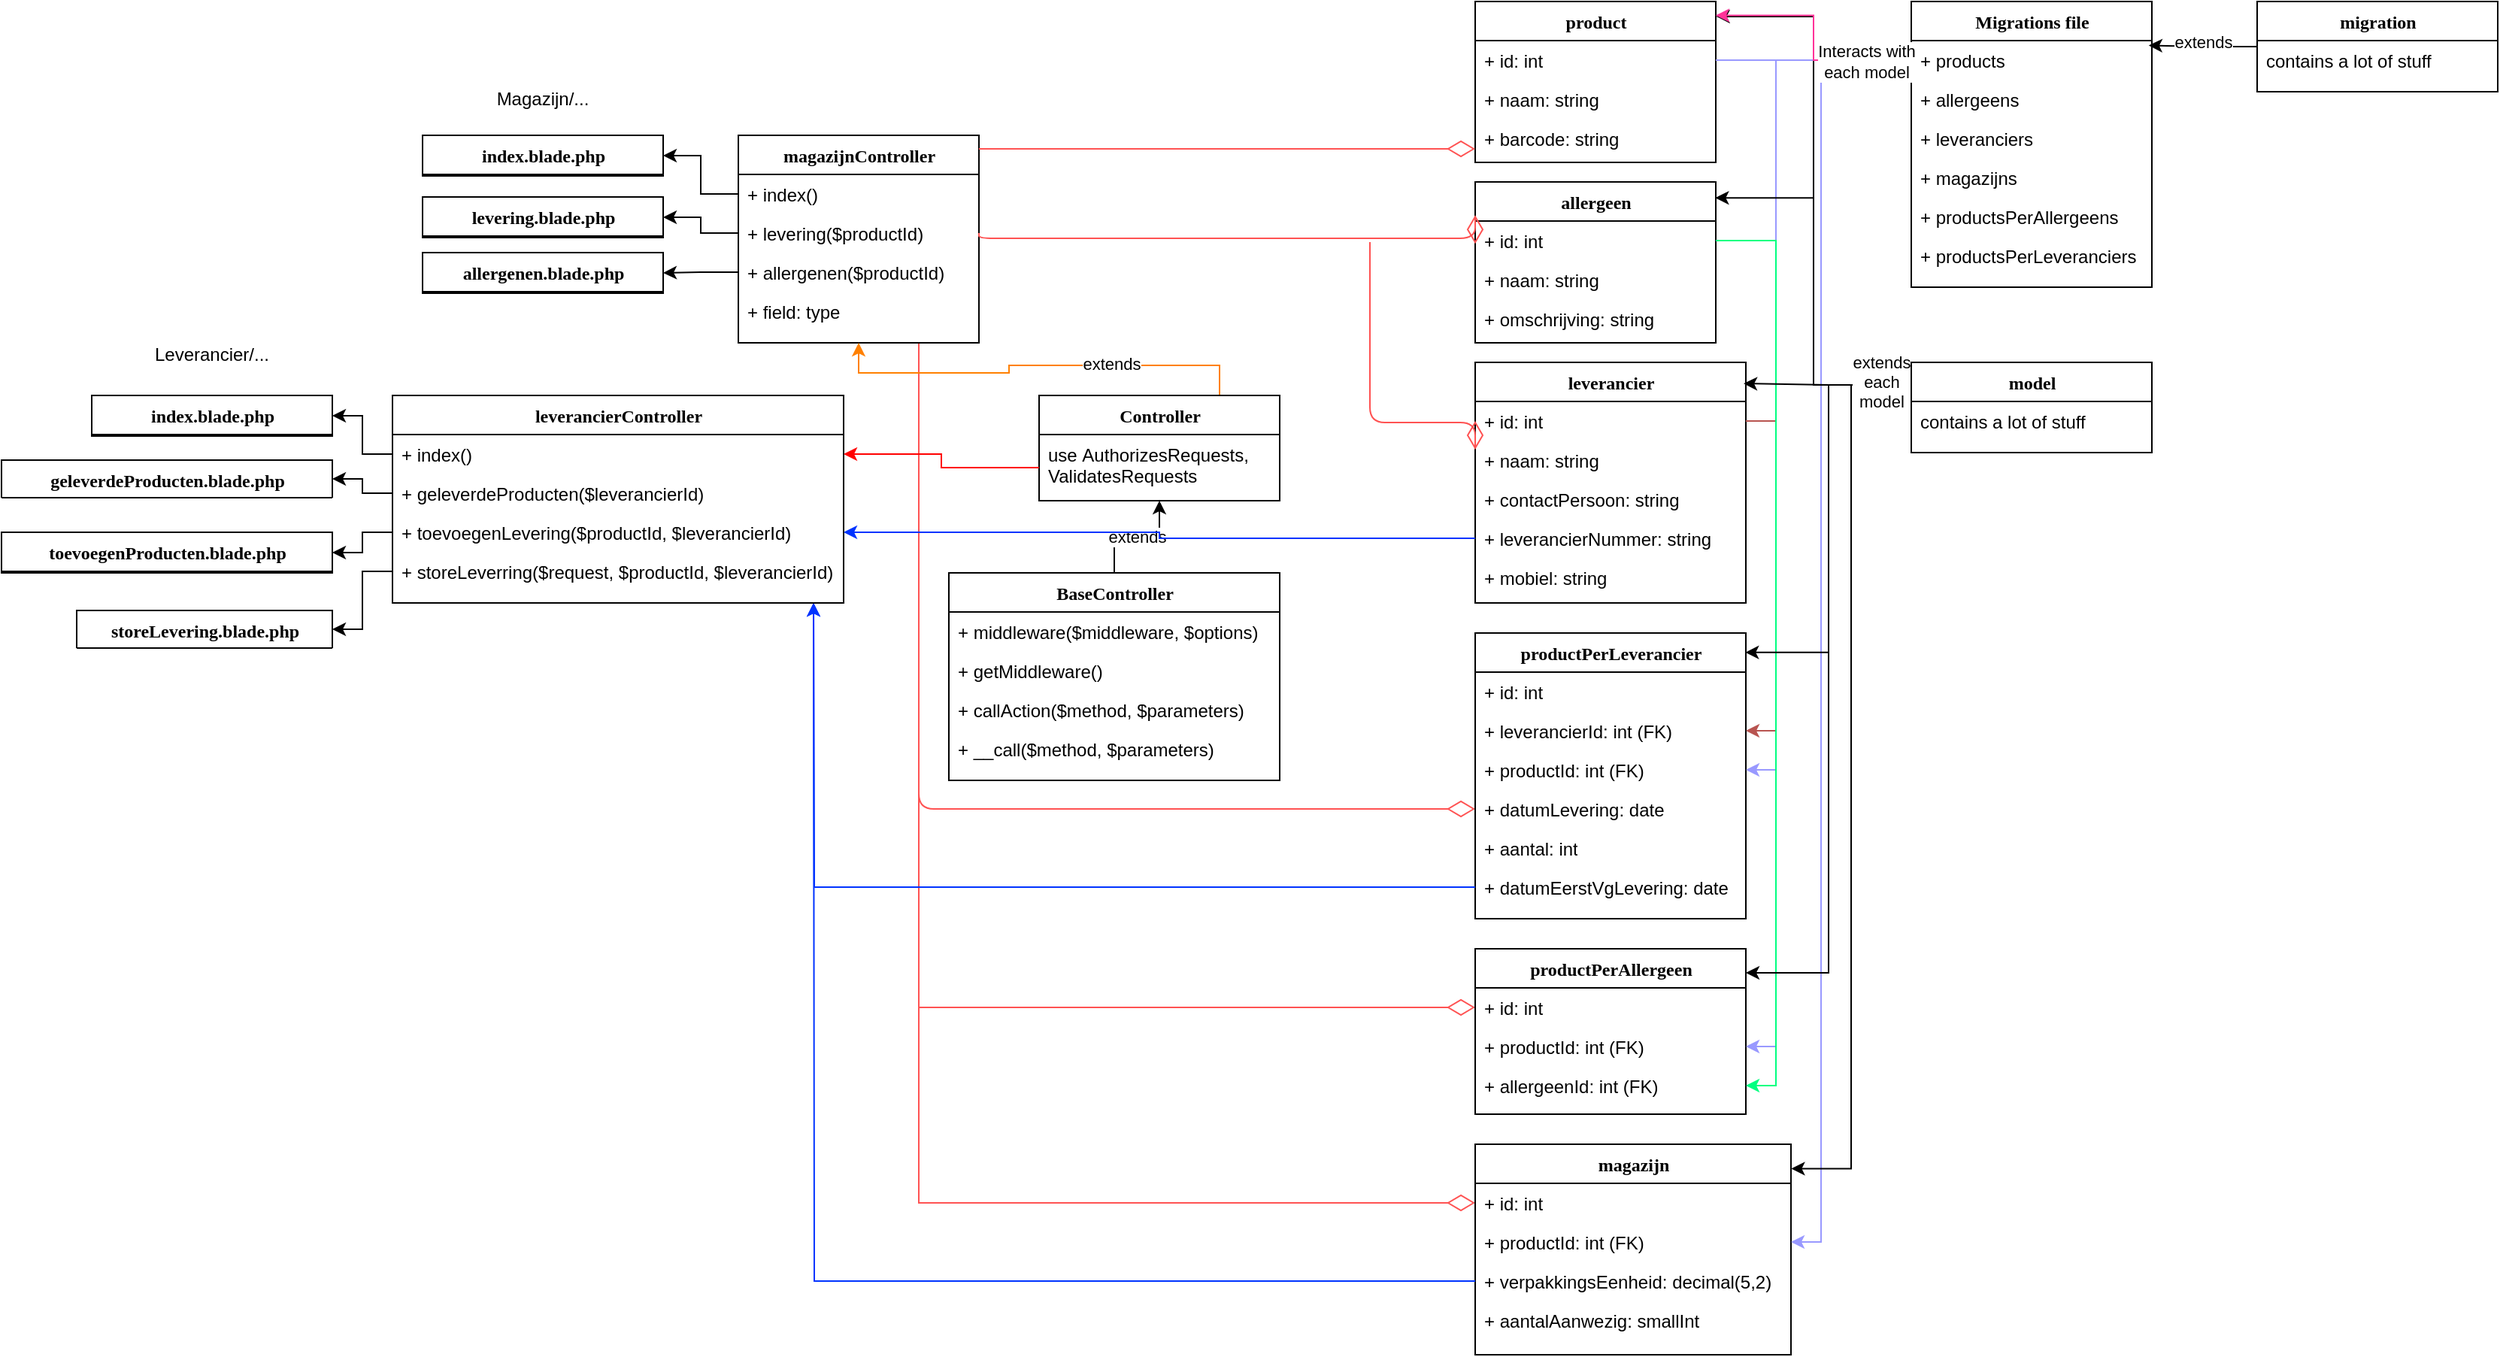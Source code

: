 <mxfile version="24.0.1" type="device">
  <diagram name="Page-1" id="9f46799a-70d6-7492-0946-bef42562c5a5">
    <mxGraphModel dx="2935" dy="1056" grid="1" gridSize="10" guides="1" tooltips="1" connect="1" arrows="1" fold="1" page="1" pageScale="1" pageWidth="1100" pageHeight="850" background="none" math="0" shadow="0">
      <root>
        <mxCell id="0" />
        <mxCell id="1" parent="0" />
        <mxCell id="xGp_RujmoBwHYuxVPwIh-23" style="edgeStyle=orthogonalEdgeStyle;rounded=1;orthogonalLoop=1;jettySize=auto;html=1;exitX=0.75;exitY=1;exitDx=0;exitDy=0;entryX=0;entryY=0.5;entryDx=0;entryDy=0;endArrow=diamondThin;endFill=0;endSize=16;fillColor=#f8cecc;strokeColor=#FF5252;" parent="1" source="78961159f06e98e8-17" target="xGp_RujmoBwHYuxVPwIh-20" edge="1">
          <mxGeometry relative="1" as="geometry" />
        </mxCell>
        <mxCell id="xGp_RujmoBwHYuxVPwIh-32" style="edgeStyle=orthogonalEdgeStyle;rounded=0;orthogonalLoop=1;jettySize=auto;html=1;exitX=0.75;exitY=1;exitDx=0;exitDy=0;endSize=16;endArrow=diamondThin;endFill=0;fillColor=#f8cecc;strokeColor=#FF5252;" parent="1" source="78961159f06e98e8-17" target="xGp_RujmoBwHYuxVPwIh-27" edge="1">
          <mxGeometry relative="1" as="geometry" />
        </mxCell>
        <mxCell id="xGp_RujmoBwHYuxVPwIh-40" style="edgeStyle=orthogonalEdgeStyle;rounded=0;orthogonalLoop=1;jettySize=auto;html=1;exitX=0.75;exitY=1;exitDx=0;exitDy=0;entryX=0;entryY=0.5;entryDx=0;entryDy=0;endSize=16;endArrow=diamondThin;endFill=0;fillColor=#f8cecc;strokeColor=#FF5252;" parent="1" source="78961159f06e98e8-17" target="xGp_RujmoBwHYuxVPwIh-36" edge="1">
          <mxGeometry relative="1" as="geometry" />
        </mxCell>
        <mxCell id="78961159f06e98e8-17" value="magazijnController" style="swimlane;html=1;fontStyle=1;align=center;verticalAlign=top;childLayout=stackLayout;horizontal=1;startSize=26;horizontalStack=0;resizeParent=1;resizeLast=0;collapsible=1;marginBottom=0;swimlaneFillColor=#ffffff;rounded=0;shadow=0;comic=0;labelBackgroundColor=none;strokeWidth=1;fillColor=none;fontFamily=Verdana;fontSize=12" parent="1" vertex="1">
          <mxGeometry x="-180" y="109" width="160" height="138" as="geometry" />
        </mxCell>
        <mxCell id="78961159f06e98e8-21" value="+ index()" style="text;html=1;strokeColor=none;fillColor=none;align=left;verticalAlign=top;spacingLeft=4;spacingRight=4;whiteSpace=wrap;overflow=hidden;rotatable=0;points=[[0,0.5],[1,0.5]];portConstraint=eastwest;" parent="78961159f06e98e8-17" vertex="1">
          <mxGeometry y="26" width="160" height="26" as="geometry" />
        </mxCell>
        <mxCell id="78961159f06e98e8-23" value="+ levering($productId)" style="text;html=1;strokeColor=none;fillColor=none;align=left;verticalAlign=top;spacingLeft=4;spacingRight=4;whiteSpace=wrap;overflow=hidden;rotatable=0;points=[[0,0.5],[1,0.5]];portConstraint=eastwest;" parent="78961159f06e98e8-17" vertex="1">
          <mxGeometry y="52" width="160" height="26" as="geometry" />
        </mxCell>
        <mxCell id="78961159f06e98e8-25" value="+&amp;nbsp;allergenen($productId)" style="text;html=1;strokeColor=none;fillColor=none;align=left;verticalAlign=top;spacingLeft=4;spacingRight=4;whiteSpace=wrap;overflow=hidden;rotatable=0;points=[[0,0.5],[1,0.5]];portConstraint=eastwest;" parent="78961159f06e98e8-17" vertex="1">
          <mxGeometry y="78" width="160" height="26" as="geometry" />
        </mxCell>
        <mxCell id="78961159f06e98e8-24" value="+ field: type" style="text;html=1;strokeColor=none;fillColor=none;align=left;verticalAlign=top;spacingLeft=4;spacingRight=4;whiteSpace=wrap;overflow=hidden;rotatable=0;points=[[0,0.5],[1,0.5]];portConstraint=eastwest;" parent="78961159f06e98e8-17" vertex="1">
          <mxGeometry y="104" width="160" height="26" as="geometry" />
        </mxCell>
        <mxCell id="78961159f06e98e8-30" value="product" style="swimlane;html=1;fontStyle=1;align=center;verticalAlign=top;childLayout=stackLayout;horizontal=1;startSize=26;horizontalStack=0;resizeParent=1;resizeLast=0;collapsible=1;marginBottom=0;swimlaneFillColor=#ffffff;rounded=0;shadow=0;comic=0;labelBackgroundColor=none;strokeWidth=1;fillColor=none;fontFamily=Verdana;fontSize=12" parent="1" vertex="1">
          <mxGeometry x="310" y="20" width="160" height="107" as="geometry" />
        </mxCell>
        <mxCell id="78961159f06e98e8-31" value="+ id: int" style="text;html=1;strokeColor=none;fillColor=none;align=left;verticalAlign=top;spacingLeft=4;spacingRight=4;whiteSpace=wrap;overflow=hidden;rotatable=0;points=[[0,0.5],[1,0.5]];portConstraint=eastwest;" parent="78961159f06e98e8-30" vertex="1">
          <mxGeometry y="26" width="160" height="26" as="geometry" />
        </mxCell>
        <mxCell id="78961159f06e98e8-32" value="+ naam: string" style="text;html=1;strokeColor=none;fillColor=none;align=left;verticalAlign=top;spacingLeft=4;spacingRight=4;whiteSpace=wrap;overflow=hidden;rotatable=0;points=[[0,0.5],[1,0.5]];portConstraint=eastwest;" parent="78961159f06e98e8-30" vertex="1">
          <mxGeometry y="52" width="160" height="26" as="geometry" />
        </mxCell>
        <mxCell id="78961159f06e98e8-33" value="+ barcode: string" style="text;html=1;strokeColor=none;fillColor=none;align=left;verticalAlign=top;spacingLeft=4;spacingRight=4;whiteSpace=wrap;overflow=hidden;rotatable=0;points=[[0,0.5],[1,0.5]];portConstraint=eastwest;" parent="78961159f06e98e8-30" vertex="1">
          <mxGeometry y="78" width="160" height="26" as="geometry" />
        </mxCell>
        <mxCell id="78961159f06e98e8-121" style="edgeStyle=elbowEdgeStyle;html=1;labelBackgroundColor=none;startFill=0;startSize=8;endArrow=diamondThin;endFill=0;endSize=16;fontFamily=Verdana;fontSize=12;elbow=vertical;fillColor=#f8cecc;strokeColor=#FF5252;" parent="1" source="78961159f06e98e8-17" target="78961159f06e98e8-30" edge="1">
          <mxGeometry relative="1" as="geometry">
            <mxPoint x="250" y="259.882" as="sourcePoint" />
          </mxGeometry>
        </mxCell>
        <mxCell id="xGp_RujmoBwHYuxVPwIh-2" value="allergeen" style="swimlane;html=1;fontStyle=1;align=center;verticalAlign=top;childLayout=stackLayout;horizontal=1;startSize=26;horizontalStack=0;resizeParent=1;resizeLast=0;collapsible=1;marginBottom=0;swimlaneFillColor=#ffffff;rounded=0;shadow=0;comic=0;labelBackgroundColor=none;strokeWidth=1;fillColor=none;fontFamily=Verdana;fontSize=12" parent="1" vertex="1">
          <mxGeometry x="310" y="140" width="160" height="107" as="geometry" />
        </mxCell>
        <mxCell id="xGp_RujmoBwHYuxVPwIh-3" value="+ id: int" style="text;html=1;strokeColor=none;fillColor=none;align=left;verticalAlign=top;spacingLeft=4;spacingRight=4;whiteSpace=wrap;overflow=hidden;rotatable=0;points=[[0,0.5],[1,0.5]];portConstraint=eastwest;" parent="xGp_RujmoBwHYuxVPwIh-2" vertex="1">
          <mxGeometry y="26" width="160" height="26" as="geometry" />
        </mxCell>
        <mxCell id="xGp_RujmoBwHYuxVPwIh-4" value="+ naam: string" style="text;html=1;strokeColor=none;fillColor=none;align=left;verticalAlign=top;spacingLeft=4;spacingRight=4;whiteSpace=wrap;overflow=hidden;rotatable=0;points=[[0,0.5],[1,0.5]];portConstraint=eastwest;" parent="xGp_RujmoBwHYuxVPwIh-2" vertex="1">
          <mxGeometry y="52" width="160" height="26" as="geometry" />
        </mxCell>
        <mxCell id="xGp_RujmoBwHYuxVPwIh-5" value="+ omschrijving: string" style="text;html=1;strokeColor=none;fillColor=none;align=left;verticalAlign=top;spacingLeft=4;spacingRight=4;whiteSpace=wrap;overflow=hidden;rotatable=0;points=[[0,0.5],[1,0.5]];portConstraint=eastwest;" parent="xGp_RujmoBwHYuxVPwIh-2" vertex="1">
          <mxGeometry y="78" width="160" height="26" as="geometry" />
        </mxCell>
        <mxCell id="xGp_RujmoBwHYuxVPwIh-8" style="edgeStyle=elbowEdgeStyle;html=1;labelBackgroundColor=none;startFill=0;startSize=8;endArrow=diamondThin;endFill=0;endSize=16;fontFamily=Verdana;fontSize=12;elbow=vertical;exitX=1;exitY=0.5;exitDx=0;exitDy=0;fillColor=#f8cecc;strokeColor=#FF5252;" parent="1" edge="1" source="78961159f06e98e8-23">
          <mxGeometry relative="1" as="geometry">
            <mxPoint x="250" y="181.08" as="sourcePoint" />
            <mxPoint x="310" y="181.08" as="targetPoint" />
          </mxGeometry>
        </mxCell>
        <mxCell id="xGp_RujmoBwHYuxVPwIh-9" value="leverancier" style="swimlane;html=1;fontStyle=1;align=center;verticalAlign=top;childLayout=stackLayout;horizontal=1;startSize=26;horizontalStack=0;resizeParent=1;resizeLast=0;collapsible=1;marginBottom=0;swimlaneFillColor=#ffffff;rounded=0;shadow=0;comic=0;labelBackgroundColor=none;strokeWidth=1;fillColor=none;fontFamily=Verdana;fontSize=12" parent="1" vertex="1">
          <mxGeometry x="310" y="260" width="180" height="160" as="geometry" />
        </mxCell>
        <mxCell id="xGp_RujmoBwHYuxVPwIh-10" value="+ id: int" style="text;html=1;strokeColor=none;fillColor=none;align=left;verticalAlign=top;spacingLeft=4;spacingRight=4;whiteSpace=wrap;overflow=hidden;rotatable=0;points=[[0,0.5],[1,0.5]];portConstraint=eastwest;" parent="xGp_RujmoBwHYuxVPwIh-9" vertex="1">
          <mxGeometry y="26" width="180" height="26" as="geometry" />
        </mxCell>
        <mxCell id="xGp_RujmoBwHYuxVPwIh-11" value="+ naam: string" style="text;html=1;strokeColor=none;fillColor=none;align=left;verticalAlign=top;spacingLeft=4;spacingRight=4;whiteSpace=wrap;overflow=hidden;rotatable=0;points=[[0,0.5],[1,0.5]];portConstraint=eastwest;" parent="xGp_RujmoBwHYuxVPwIh-9" vertex="1">
          <mxGeometry y="52" width="180" height="26" as="geometry" />
        </mxCell>
        <mxCell id="xGp_RujmoBwHYuxVPwIh-12" value="+ contactPersoon: string" style="text;html=1;strokeColor=none;fillColor=none;align=left;verticalAlign=top;spacingLeft=4;spacingRight=4;whiteSpace=wrap;overflow=hidden;rotatable=0;points=[[0,0.5],[1,0.5]];portConstraint=eastwest;" parent="xGp_RujmoBwHYuxVPwIh-9" vertex="1">
          <mxGeometry y="78" width="180" height="26" as="geometry" />
        </mxCell>
        <mxCell id="xGp_RujmoBwHYuxVPwIh-14" value="+ leverancierNummer: string" style="text;html=1;strokeColor=none;fillColor=none;align=left;verticalAlign=top;spacingLeft=4;spacingRight=4;whiteSpace=wrap;overflow=hidden;rotatable=0;points=[[0,0.5],[1,0.5]];portConstraint=eastwest;" parent="xGp_RujmoBwHYuxVPwIh-9" vertex="1">
          <mxGeometry y="104" width="180" height="26" as="geometry" />
        </mxCell>
        <mxCell id="xGp_RujmoBwHYuxVPwIh-15" value="+ mobiel: string" style="text;html=1;strokeColor=none;fillColor=none;align=left;verticalAlign=top;spacingLeft=4;spacingRight=4;whiteSpace=wrap;overflow=hidden;rotatable=0;points=[[0,0.5],[1,0.5]];portConstraint=eastwest;" parent="xGp_RujmoBwHYuxVPwIh-9" vertex="1">
          <mxGeometry y="130" width="180" height="26" as="geometry" />
        </mxCell>
        <mxCell id="xGp_RujmoBwHYuxVPwIh-13" style="edgeStyle=elbowEdgeStyle;html=1;labelBackgroundColor=none;startFill=0;startSize=8;endArrow=diamondThin;endFill=0;endSize=16;fontFamily=Verdana;fontSize=12;elbow=vertical;entryX=0;entryY=0.5;entryDx=0;entryDy=0;fillColor=#f8cecc;strokeColor=#FF5252;" parent="1" target="xGp_RujmoBwHYuxVPwIh-10" edge="1">
          <mxGeometry relative="1" as="geometry">
            <mxPoint x="240" y="180" as="sourcePoint" />
            <mxPoint x="300" y="221" as="targetPoint" />
            <Array as="points">
              <mxPoint x="260" y="300" />
            </Array>
          </mxGeometry>
        </mxCell>
        <mxCell id="xGp_RujmoBwHYuxVPwIh-16" value="productPerLeverancier" style="swimlane;html=1;fontStyle=1;align=center;verticalAlign=top;childLayout=stackLayout;horizontal=1;startSize=26;horizontalStack=0;resizeParent=1;resizeLast=0;collapsible=1;marginBottom=0;swimlaneFillColor=#ffffff;rounded=0;shadow=0;comic=0;labelBackgroundColor=none;strokeWidth=1;fillColor=none;fontFamily=Verdana;fontSize=12" parent="1" vertex="1">
          <mxGeometry x="310" y="440" width="180" height="190" as="geometry" />
        </mxCell>
        <mxCell id="xGp_RujmoBwHYuxVPwIh-17" value="+ id: int" style="text;html=1;strokeColor=none;fillColor=none;align=left;verticalAlign=top;spacingLeft=4;spacingRight=4;whiteSpace=wrap;overflow=hidden;rotatable=0;points=[[0,0.5],[1,0.5]];portConstraint=eastwest;" parent="xGp_RujmoBwHYuxVPwIh-16" vertex="1">
          <mxGeometry y="26" width="180" height="26" as="geometry" />
        </mxCell>
        <mxCell id="xGp_RujmoBwHYuxVPwIh-18" value="+ leverancierId: int (FK)" style="text;html=1;strokeColor=none;fillColor=none;align=left;verticalAlign=top;spacingLeft=4;spacingRight=4;whiteSpace=wrap;overflow=hidden;rotatable=0;points=[[0,0.5],[1,0.5]];portConstraint=eastwest;" parent="xGp_RujmoBwHYuxVPwIh-16" vertex="1">
          <mxGeometry y="52" width="180" height="26" as="geometry" />
        </mxCell>
        <mxCell id="xGp_RujmoBwHYuxVPwIh-19" value="+ productId: int (FK)" style="text;html=1;strokeColor=none;fillColor=none;align=left;verticalAlign=top;spacingLeft=4;spacingRight=4;whiteSpace=wrap;overflow=hidden;rotatable=0;points=[[0,0.5],[1,0.5]];portConstraint=eastwest;" parent="xGp_RujmoBwHYuxVPwIh-16" vertex="1">
          <mxGeometry y="78" width="180" height="26" as="geometry" />
        </mxCell>
        <mxCell id="xGp_RujmoBwHYuxVPwIh-20" value="+ datumLevering: date" style="text;html=1;strokeColor=none;fillColor=none;align=left;verticalAlign=top;spacingLeft=4;spacingRight=4;whiteSpace=wrap;overflow=hidden;rotatable=0;points=[[0,0.5],[1,0.5]];portConstraint=eastwest;" parent="xGp_RujmoBwHYuxVPwIh-16" vertex="1">
          <mxGeometry y="104" width="180" height="26" as="geometry" />
        </mxCell>
        <mxCell id="xGp_RujmoBwHYuxVPwIh-21" value="+ aantal: int" style="text;html=1;strokeColor=none;fillColor=none;align=left;verticalAlign=top;spacingLeft=4;spacingRight=4;whiteSpace=wrap;overflow=hidden;rotatable=0;points=[[0,0.5],[1,0.5]];portConstraint=eastwest;" parent="xGp_RujmoBwHYuxVPwIh-16" vertex="1">
          <mxGeometry y="130" width="180" height="26" as="geometry" />
        </mxCell>
        <mxCell id="QDwGfWychzL0C4eUFylp-11" style="edgeStyle=orthogonalEdgeStyle;rounded=0;orthogonalLoop=1;jettySize=auto;html=1;exitX=0;exitY=0.5;exitDx=0;exitDy=0;strokeColor=#0033ff;" edge="1" parent="xGp_RujmoBwHYuxVPwIh-16" source="xGp_RujmoBwHYuxVPwIh-22">
          <mxGeometry relative="1" as="geometry">
            <mxPoint x="-440" y="-20" as="targetPoint" />
          </mxGeometry>
        </mxCell>
        <mxCell id="xGp_RujmoBwHYuxVPwIh-22" value="+ datumEerstVgLevering: date" style="text;html=1;strokeColor=none;fillColor=none;align=left;verticalAlign=top;spacingLeft=4;spacingRight=4;whiteSpace=wrap;overflow=hidden;rotatable=0;points=[[0,0.5],[1,0.5]];portConstraint=eastwest;" parent="xGp_RujmoBwHYuxVPwIh-16" vertex="1">
          <mxGeometry y="156" width="180" height="26" as="geometry" />
        </mxCell>
        <mxCell id="xGp_RujmoBwHYuxVPwIh-24" style="edgeStyle=orthogonalEdgeStyle;rounded=0;orthogonalLoop=1;jettySize=auto;html=1;exitX=1;exitY=0.5;exitDx=0;exitDy=0;entryX=1;entryY=0.5;entryDx=0;entryDy=0;fillColor=#f8cecc;strokeColor=#b85450;" parent="1" source="xGp_RujmoBwHYuxVPwIh-10" target="xGp_RujmoBwHYuxVPwIh-18" edge="1">
          <mxGeometry relative="1" as="geometry" />
        </mxCell>
        <mxCell id="xGp_RujmoBwHYuxVPwIh-25" style="edgeStyle=orthogonalEdgeStyle;rounded=0;orthogonalLoop=1;jettySize=auto;html=1;exitX=1;exitY=0.5;exitDx=0;exitDy=0;entryX=1;entryY=0.5;entryDx=0;entryDy=0;strokeColor=#9999FF;" parent="1" source="78961159f06e98e8-31" target="xGp_RujmoBwHYuxVPwIh-19" edge="1">
          <mxGeometry relative="1" as="geometry" />
        </mxCell>
        <mxCell id="xGp_RujmoBwHYuxVPwIh-26" value="productPerAllergeen" style="swimlane;html=1;fontStyle=1;align=center;verticalAlign=top;childLayout=stackLayout;horizontal=1;startSize=26;horizontalStack=0;resizeParent=1;resizeLast=0;collapsible=1;marginBottom=0;swimlaneFillColor=#ffffff;rounded=0;shadow=0;comic=0;labelBackgroundColor=none;strokeWidth=1;fillColor=none;fontFamily=Verdana;fontSize=12" parent="1" vertex="1">
          <mxGeometry x="310" y="650" width="180" height="110" as="geometry" />
        </mxCell>
        <mxCell id="xGp_RujmoBwHYuxVPwIh-27" value="+ id: int" style="text;html=1;strokeColor=none;fillColor=none;align=left;verticalAlign=top;spacingLeft=4;spacingRight=4;whiteSpace=wrap;overflow=hidden;rotatable=0;points=[[0,0.5],[1,0.5]];portConstraint=eastwest;" parent="xGp_RujmoBwHYuxVPwIh-26" vertex="1">
          <mxGeometry y="26" width="180" height="26" as="geometry" />
        </mxCell>
        <mxCell id="xGp_RujmoBwHYuxVPwIh-28" value="+ productId: int (FK)" style="text;html=1;strokeColor=none;fillColor=none;align=left;verticalAlign=top;spacingLeft=4;spacingRight=4;whiteSpace=wrap;overflow=hidden;rotatable=0;points=[[0,0.5],[1,0.5]];portConstraint=eastwest;" parent="xGp_RujmoBwHYuxVPwIh-26" vertex="1">
          <mxGeometry y="52" width="180" height="26" as="geometry" />
        </mxCell>
        <mxCell id="xGp_RujmoBwHYuxVPwIh-29" value="+ allergeenId: int (FK)" style="text;html=1;strokeColor=none;fillColor=none;align=left;verticalAlign=top;spacingLeft=4;spacingRight=4;whiteSpace=wrap;overflow=hidden;rotatable=0;points=[[0,0.5],[1,0.5]];portConstraint=eastwest;" parent="xGp_RujmoBwHYuxVPwIh-26" vertex="1">
          <mxGeometry y="78" width="180" height="26" as="geometry" />
        </mxCell>
        <mxCell id="xGp_RujmoBwHYuxVPwIh-33" style="edgeStyle=orthogonalEdgeStyle;rounded=0;orthogonalLoop=1;jettySize=auto;html=1;exitX=1;exitY=0.5;exitDx=0;exitDy=0;entryX=1;entryY=0.5;entryDx=0;entryDy=0;strokeColor=#9999FF;" parent="1" source="78961159f06e98e8-31" target="xGp_RujmoBwHYuxVPwIh-28" edge="1">
          <mxGeometry relative="1" as="geometry" />
        </mxCell>
        <mxCell id="xGp_RujmoBwHYuxVPwIh-34" style="edgeStyle=orthogonalEdgeStyle;rounded=0;orthogonalLoop=1;jettySize=auto;html=1;exitX=1;exitY=0.5;exitDx=0;exitDy=0;entryX=1;entryY=0.5;entryDx=0;entryDy=0;strokeColor=#00FF80;" parent="1" source="xGp_RujmoBwHYuxVPwIh-3" target="xGp_RujmoBwHYuxVPwIh-29" edge="1">
          <mxGeometry relative="1" as="geometry" />
        </mxCell>
        <mxCell id="xGp_RujmoBwHYuxVPwIh-35" value="magazijn" style="swimlane;html=1;fontStyle=1;align=center;verticalAlign=top;childLayout=stackLayout;horizontal=1;startSize=26;horizontalStack=0;resizeParent=1;resizeLast=0;collapsible=1;marginBottom=0;swimlaneFillColor=#ffffff;rounded=0;shadow=0;comic=0;labelBackgroundColor=none;strokeWidth=1;fillColor=none;fontFamily=Verdana;fontSize=12" parent="1" vertex="1">
          <mxGeometry x="310" y="780" width="210" height="140" as="geometry" />
        </mxCell>
        <mxCell id="xGp_RujmoBwHYuxVPwIh-36" value="+ id: int" style="text;html=1;strokeColor=none;fillColor=none;align=left;verticalAlign=top;spacingLeft=4;spacingRight=4;whiteSpace=wrap;overflow=hidden;rotatable=0;points=[[0,0.5],[1,0.5]];portConstraint=eastwest;" parent="xGp_RujmoBwHYuxVPwIh-35" vertex="1">
          <mxGeometry y="26" width="210" height="26" as="geometry" />
        </mxCell>
        <mxCell id="xGp_RujmoBwHYuxVPwIh-37" value="+ productId: int (FK)" style="text;html=1;strokeColor=none;fillColor=none;align=left;verticalAlign=top;spacingLeft=4;spacingRight=4;whiteSpace=wrap;overflow=hidden;rotatable=0;points=[[0,0.5],[1,0.5]];portConstraint=eastwest;" parent="xGp_RujmoBwHYuxVPwIh-35" vertex="1">
          <mxGeometry y="52" width="210" height="26" as="geometry" />
        </mxCell>
        <mxCell id="QDwGfWychzL0C4eUFylp-12" style="edgeStyle=orthogonalEdgeStyle;rounded=0;orthogonalLoop=1;jettySize=auto;html=1;exitX=0;exitY=0.5;exitDx=0;exitDy=0;strokeColor=#0033ff;" edge="1" parent="xGp_RujmoBwHYuxVPwIh-35" source="xGp_RujmoBwHYuxVPwIh-38">
          <mxGeometry relative="1" as="geometry">
            <mxPoint x="-440" y="-360" as="targetPoint" />
          </mxGeometry>
        </mxCell>
        <mxCell id="xGp_RujmoBwHYuxVPwIh-38" value="+ verpakkingsEenheid: decimal(5,2)" style="text;html=1;strokeColor=none;fillColor=none;align=left;verticalAlign=top;spacingLeft=4;spacingRight=4;whiteSpace=wrap;overflow=hidden;rotatable=0;points=[[0,0.5],[1,0.5]];portConstraint=eastwest;" parent="xGp_RujmoBwHYuxVPwIh-35" vertex="1">
          <mxGeometry y="78" width="210" height="26" as="geometry" />
        </mxCell>
        <mxCell id="xGp_RujmoBwHYuxVPwIh-39" value="+ aantalAanwezig: smallInt" style="text;html=1;strokeColor=none;fillColor=none;align=left;verticalAlign=top;spacingLeft=4;spacingRight=4;whiteSpace=wrap;overflow=hidden;rotatable=0;points=[[0,0.5],[1,0.5]];portConstraint=eastwest;" parent="xGp_RujmoBwHYuxVPwIh-35" vertex="1">
          <mxGeometry y="104" width="210" height="26" as="geometry" />
        </mxCell>
        <mxCell id="xGp_RujmoBwHYuxVPwIh-41" style="edgeStyle=orthogonalEdgeStyle;rounded=0;orthogonalLoop=1;jettySize=auto;html=1;exitX=1;exitY=0.5;exitDx=0;exitDy=0;entryX=1;entryY=0.5;entryDx=0;entryDy=0;strokeColor=#9999FF;" parent="1" source="78961159f06e98e8-31" target="xGp_RujmoBwHYuxVPwIh-37" edge="1">
          <mxGeometry relative="1" as="geometry" />
        </mxCell>
        <mxCell id="xGp_RujmoBwHYuxVPwIh-42" value="index.blade.php" style="swimlane;html=1;fontStyle=1;align=center;verticalAlign=top;childLayout=stackLayout;horizontal=1;startSize=26;horizontalStack=0;resizeParent=1;resizeLast=0;collapsible=1;marginBottom=0;swimlaneFillColor=#ffffff;rounded=0;shadow=0;comic=0;labelBackgroundColor=none;strokeWidth=1;fillColor=none;fontFamily=Verdana;fontSize=12" parent="1" vertex="1">
          <mxGeometry x="-390" y="109" width="160" height="27" as="geometry" />
        </mxCell>
        <mxCell id="xGp_RujmoBwHYuxVPwIh-47" style="edgeStyle=orthogonalEdgeStyle;rounded=0;orthogonalLoop=1;jettySize=auto;html=1;exitX=0;exitY=0.5;exitDx=0;exitDy=0;entryX=1;entryY=0.5;entryDx=0;entryDy=0;" parent="1" source="78961159f06e98e8-21" target="xGp_RujmoBwHYuxVPwIh-42" edge="1">
          <mxGeometry relative="1" as="geometry" />
        </mxCell>
        <mxCell id="xGp_RujmoBwHYuxVPwIh-49" value="levering.blade.php" style="swimlane;html=1;fontStyle=1;align=center;verticalAlign=top;childLayout=stackLayout;horizontal=1;startSize=26;horizontalStack=0;resizeParent=1;resizeLast=0;collapsible=1;marginBottom=0;swimlaneFillColor=#ffffff;rounded=0;shadow=0;comic=0;labelBackgroundColor=none;strokeWidth=1;fillColor=none;fontFamily=Verdana;fontSize=12" parent="1" vertex="1">
          <mxGeometry x="-390" y="150" width="160" height="27" as="geometry" />
        </mxCell>
        <mxCell id="xGp_RujmoBwHYuxVPwIh-50" value="allergenen.blade.php" style="swimlane;html=1;fontStyle=1;align=center;verticalAlign=top;childLayout=stackLayout;horizontal=1;startSize=26;horizontalStack=0;resizeParent=1;resizeLast=0;collapsible=1;marginBottom=0;swimlaneFillColor=#ffffff;rounded=0;shadow=0;comic=0;labelBackgroundColor=none;strokeWidth=1;fillColor=none;fontFamily=Verdana;fontSize=12" parent="1" vertex="1">
          <mxGeometry x="-390" y="187" width="160" height="27" as="geometry" />
        </mxCell>
        <mxCell id="xGp_RujmoBwHYuxVPwIh-51" style="edgeStyle=orthogonalEdgeStyle;rounded=0;orthogonalLoop=1;jettySize=auto;html=1;exitX=0;exitY=0.5;exitDx=0;exitDy=0;entryX=1;entryY=0.5;entryDx=0;entryDy=0;" parent="1" source="78961159f06e98e8-23" target="xGp_RujmoBwHYuxVPwIh-49" edge="1">
          <mxGeometry relative="1" as="geometry" />
        </mxCell>
        <mxCell id="xGp_RujmoBwHYuxVPwIh-52" style="edgeStyle=orthogonalEdgeStyle;rounded=0;orthogonalLoop=1;jettySize=auto;html=1;exitX=0;exitY=0.5;exitDx=0;exitDy=0;entryX=1;entryY=0.5;entryDx=0;entryDy=0;" parent="1" source="78961159f06e98e8-25" target="xGp_RujmoBwHYuxVPwIh-50" edge="1">
          <mxGeometry relative="1" as="geometry" />
        </mxCell>
        <mxCell id="xGp_RujmoBwHYuxVPwIh-58" style="edgeStyle=orthogonalEdgeStyle;rounded=0;orthogonalLoop=1;jettySize=auto;html=1;exitX=0.75;exitY=0;exitDx=0;exitDy=0;entryX=0.5;entryY=1;entryDx=0;entryDy=0;strokeColor=#FF8000;" parent="1" source="xGp_RujmoBwHYuxVPwIh-53" target="78961159f06e98e8-17" edge="1">
          <mxGeometry relative="1" as="geometry" />
        </mxCell>
        <mxCell id="xGp_RujmoBwHYuxVPwIh-59" value="extends" style="edgeLabel;html=1;align=center;verticalAlign=middle;resizable=0;points=[];" parent="xGp_RujmoBwHYuxVPwIh-58" vertex="1" connectable="0">
          <mxGeometry x="-0.354" y="-1" relative="1" as="geometry">
            <mxPoint as="offset" />
          </mxGeometry>
        </mxCell>
        <mxCell id="xGp_RujmoBwHYuxVPwIh-53" value="Controller" style="swimlane;html=1;fontStyle=1;align=center;verticalAlign=top;childLayout=stackLayout;horizontal=1;startSize=26;horizontalStack=0;resizeParent=1;resizeLast=0;collapsible=1;marginBottom=0;swimlaneFillColor=#ffffff;rounded=0;shadow=0;comic=0;labelBackgroundColor=none;strokeWidth=1;fillColor=none;fontFamily=Verdana;fontSize=12" parent="1" vertex="1">
          <mxGeometry x="20" y="282" width="160" height="70" as="geometry" />
        </mxCell>
        <mxCell id="xGp_RujmoBwHYuxVPwIh-70" value="use&amp;nbsp;AuthorizesRequests,&lt;br&gt;ValidatesRequests" style="text;html=1;strokeColor=none;fillColor=none;align=left;verticalAlign=top;spacingLeft=4;spacingRight=4;whiteSpace=wrap;overflow=hidden;rotatable=0;points=[[0,0.5],[1,0.5]];portConstraint=eastwest;" parent="xGp_RujmoBwHYuxVPwIh-53" vertex="1">
          <mxGeometry y="26" width="160" height="44" as="geometry" />
        </mxCell>
        <mxCell id="xGp_RujmoBwHYuxVPwIh-62" style="edgeStyle=orthogonalEdgeStyle;rounded=0;orthogonalLoop=1;jettySize=auto;html=1;exitX=0.5;exitY=0;exitDx=0;exitDy=0;entryX=0.5;entryY=1;entryDx=0;entryDy=0;" parent="1" source="xGp_RujmoBwHYuxVPwIh-61" target="xGp_RujmoBwHYuxVPwIh-53" edge="1">
          <mxGeometry relative="1" as="geometry" />
        </mxCell>
        <mxCell id="xGp_RujmoBwHYuxVPwIh-63" value="extends" style="edgeLabel;html=1;align=center;verticalAlign=middle;resizable=0;points=[];" parent="xGp_RujmoBwHYuxVPwIh-62" vertex="1" connectable="0">
          <mxGeometry x="-0.002" relative="1" as="geometry">
            <mxPoint as="offset" />
          </mxGeometry>
        </mxCell>
        <mxCell id="xGp_RujmoBwHYuxVPwIh-61" value="BaseController" style="swimlane;html=1;fontStyle=1;align=center;verticalAlign=top;childLayout=stackLayout;horizontal=1;startSize=26;horizontalStack=0;resizeParent=1;resizeLast=0;collapsible=1;marginBottom=0;swimlaneFillColor=#ffffff;rounded=0;shadow=0;comic=0;labelBackgroundColor=none;strokeWidth=1;fillColor=none;fontFamily=Verdana;fontSize=12" parent="1" vertex="1">
          <mxGeometry x="-40" y="400" width="220" height="138" as="geometry" />
        </mxCell>
        <mxCell id="xGp_RujmoBwHYuxVPwIh-65" value="+ middleware($middleware, $options)" style="text;html=1;strokeColor=none;fillColor=none;align=left;verticalAlign=top;spacingLeft=4;spacingRight=4;whiteSpace=wrap;overflow=hidden;rotatable=0;points=[[0,0.5],[1,0.5]];portConstraint=eastwest;" parent="xGp_RujmoBwHYuxVPwIh-61" vertex="1">
          <mxGeometry y="26" width="220" height="26" as="geometry" />
        </mxCell>
        <mxCell id="xGp_RujmoBwHYuxVPwIh-66" value="+&amp;nbsp;getMiddleware&lt;span style=&quot;background-color: initial;&quot;&gt;()&lt;/span&gt;" style="text;html=1;strokeColor=none;fillColor=none;align=left;verticalAlign=top;spacingLeft=4;spacingRight=4;whiteSpace=wrap;overflow=hidden;rotatable=0;points=[[0,0.5],[1,0.5]];portConstraint=eastwest;" parent="xGp_RujmoBwHYuxVPwIh-61" vertex="1">
          <mxGeometry y="52" width="220" height="26" as="geometry" />
        </mxCell>
        <mxCell id="xGp_RujmoBwHYuxVPwIh-67" value="+&amp;nbsp;callAction&lt;span style=&quot;background-color: initial;&quot;&gt;($method, $parameters)&lt;/span&gt;" style="text;html=1;strokeColor=none;fillColor=none;align=left;verticalAlign=top;spacingLeft=4;spacingRight=4;whiteSpace=wrap;overflow=hidden;rotatable=0;points=[[0,0.5],[1,0.5]];portConstraint=eastwest;" parent="xGp_RujmoBwHYuxVPwIh-61" vertex="1">
          <mxGeometry y="78" width="220" height="26" as="geometry" />
        </mxCell>
        <mxCell id="xGp_RujmoBwHYuxVPwIh-68" value="+&amp;nbsp;__call&lt;span style=&quot;background-color: initial;&quot;&gt;($method, $parameters)&lt;/span&gt;" style="text;html=1;strokeColor=none;fillColor=none;align=left;verticalAlign=top;spacingLeft=4;spacingRight=4;whiteSpace=wrap;overflow=hidden;rotatable=0;points=[[0,0.5],[1,0.5]];portConstraint=eastwest;" parent="xGp_RujmoBwHYuxVPwIh-61" vertex="1">
          <mxGeometry y="104" width="220" height="26" as="geometry" />
        </mxCell>
        <mxCell id="xGp_RujmoBwHYuxVPwIh-83" style="edgeStyle=orthogonalEdgeStyle;rounded=0;orthogonalLoop=1;jettySize=auto;html=1;exitX=0;exitY=0.25;exitDx=0;exitDy=0;entryX=1.002;entryY=0.093;entryDx=0;entryDy=0;entryPerimeter=0;" parent="1" source="xGp_RujmoBwHYuxVPwIh-73" target="78961159f06e98e8-30" edge="1">
          <mxGeometry relative="1" as="geometry" />
        </mxCell>
        <mxCell id="xGp_RujmoBwHYuxVPwIh-84" style="edgeStyle=orthogonalEdgeStyle;rounded=0;orthogonalLoop=1;jettySize=auto;html=1;exitX=0;exitY=0.25;exitDx=0;exitDy=0;entryX=0.998;entryY=0.099;entryDx=0;entryDy=0;entryPerimeter=0;" parent="1" source="xGp_RujmoBwHYuxVPwIh-73" target="xGp_RujmoBwHYuxVPwIh-2" edge="1">
          <mxGeometry relative="1" as="geometry" />
        </mxCell>
        <mxCell id="xGp_RujmoBwHYuxVPwIh-85" style="edgeStyle=orthogonalEdgeStyle;rounded=0;orthogonalLoop=1;jettySize=auto;html=1;exitX=0;exitY=0.25;exitDx=0;exitDy=0;entryX=0.992;entryY=0.088;entryDx=0;entryDy=0;entryPerimeter=0;" parent="1" source="xGp_RujmoBwHYuxVPwIh-73" target="xGp_RujmoBwHYuxVPwIh-9" edge="1">
          <mxGeometry relative="1" as="geometry" />
        </mxCell>
        <mxCell id="xGp_RujmoBwHYuxVPwIh-86" style="edgeStyle=orthogonalEdgeStyle;rounded=0;orthogonalLoop=1;jettySize=auto;html=1;exitX=0;exitY=0.25;exitDx=0;exitDy=0;entryX=0.998;entryY=0.068;entryDx=0;entryDy=0;entryPerimeter=0;" parent="1" source="xGp_RujmoBwHYuxVPwIh-73" target="xGp_RujmoBwHYuxVPwIh-16" edge="1">
          <mxGeometry relative="1" as="geometry" />
        </mxCell>
        <mxCell id="xGp_RujmoBwHYuxVPwIh-87" style="edgeStyle=orthogonalEdgeStyle;rounded=0;orthogonalLoop=1;jettySize=auto;html=1;exitX=0;exitY=0.25;exitDx=0;exitDy=0;entryX=1;entryY=0.145;entryDx=0;entryDy=0;entryPerimeter=0;" parent="1" source="xGp_RujmoBwHYuxVPwIh-73" target="xGp_RujmoBwHYuxVPwIh-26" edge="1">
          <mxGeometry relative="1" as="geometry" />
        </mxCell>
        <mxCell id="xGp_RujmoBwHYuxVPwIh-88" style="edgeStyle=orthogonalEdgeStyle;rounded=0;orthogonalLoop=1;jettySize=auto;html=1;exitX=0;exitY=0.25;exitDx=0;exitDy=0;entryX=1.001;entryY=0.116;entryDx=0;entryDy=0;entryPerimeter=0;" parent="1" source="xGp_RujmoBwHYuxVPwIh-73" target="xGp_RujmoBwHYuxVPwIh-35" edge="1">
          <mxGeometry relative="1" as="geometry" />
        </mxCell>
        <mxCell id="xGp_RujmoBwHYuxVPwIh-89" value="extends&lt;div&gt;each&lt;/div&gt;&lt;div&gt;model&lt;/div&gt;" style="edgeLabel;html=1;align=center;verticalAlign=middle;resizable=0;points=[];" parent="xGp_RujmoBwHYuxVPwIh-88" vertex="1" connectable="0">
          <mxGeometry x="-0.934" y="-2" relative="1" as="geometry">
            <mxPoint as="offset" />
          </mxGeometry>
        </mxCell>
        <mxCell id="xGp_RujmoBwHYuxVPwIh-73" value="model" style="swimlane;html=1;fontStyle=1;align=center;verticalAlign=top;childLayout=stackLayout;horizontal=1;startSize=26;horizontalStack=0;resizeParent=1;resizeLast=0;collapsible=1;marginBottom=0;swimlaneFillColor=#ffffff;rounded=0;shadow=0;comic=0;labelBackgroundColor=none;strokeWidth=1;fillColor=none;fontFamily=Verdana;fontSize=12" parent="1" vertex="1">
          <mxGeometry x="600" y="260" width="160" height="60" as="geometry" />
        </mxCell>
        <mxCell id="xGp_RujmoBwHYuxVPwIh-74" value="contains a lot of stuff" style="text;html=1;strokeColor=none;fillColor=none;align=left;verticalAlign=top;spacingLeft=4;spacingRight=4;whiteSpace=wrap;overflow=hidden;rotatable=0;points=[[0,0.5],[1,0.5]];portConstraint=eastwest;" parent="xGp_RujmoBwHYuxVPwIh-73" vertex="1">
          <mxGeometry y="26" width="160" height="26" as="geometry" />
        </mxCell>
        <mxCell id="xGp_RujmoBwHYuxVPwIh-90" value="Migrations file" style="swimlane;html=1;fontStyle=1;align=center;verticalAlign=top;childLayout=stackLayout;horizontal=1;startSize=26;horizontalStack=0;resizeParent=1;resizeLast=0;collapsible=1;marginBottom=0;swimlaneFillColor=#ffffff;rounded=0;shadow=0;comic=0;labelBackgroundColor=none;strokeWidth=1;fillColor=none;fontFamily=Verdana;fontSize=12" parent="1" vertex="1">
          <mxGeometry x="600" y="20" width="160" height="190" as="geometry" />
        </mxCell>
        <mxCell id="xGp_RujmoBwHYuxVPwIh-91" value="+ products" style="text;html=1;strokeColor=none;fillColor=none;align=left;verticalAlign=top;spacingLeft=4;spacingRight=4;whiteSpace=wrap;overflow=hidden;rotatable=0;points=[[0,0.5],[1,0.5]];portConstraint=eastwest;" parent="xGp_RujmoBwHYuxVPwIh-90" vertex="1">
          <mxGeometry y="26" width="160" height="26" as="geometry" />
        </mxCell>
        <mxCell id="xGp_RujmoBwHYuxVPwIh-92" value="+ allergeens" style="text;html=1;strokeColor=none;fillColor=none;align=left;verticalAlign=top;spacingLeft=4;spacingRight=4;whiteSpace=wrap;overflow=hidden;rotatable=0;points=[[0,0.5],[1,0.5]];portConstraint=eastwest;" parent="xGp_RujmoBwHYuxVPwIh-90" vertex="1">
          <mxGeometry y="52" width="160" height="26" as="geometry" />
        </mxCell>
        <mxCell id="xGp_RujmoBwHYuxVPwIh-93" value="+ leveranciers" style="text;html=1;strokeColor=none;fillColor=none;align=left;verticalAlign=top;spacingLeft=4;spacingRight=4;whiteSpace=wrap;overflow=hidden;rotatable=0;points=[[0,0.5],[1,0.5]];portConstraint=eastwest;" parent="xGp_RujmoBwHYuxVPwIh-90" vertex="1">
          <mxGeometry y="78" width="160" height="26" as="geometry" />
        </mxCell>
        <mxCell id="xGp_RujmoBwHYuxVPwIh-94" value="+&amp;nbsp;magazijns" style="text;html=1;strokeColor=none;fillColor=none;align=left;verticalAlign=top;spacingLeft=4;spacingRight=4;whiteSpace=wrap;overflow=hidden;rotatable=0;points=[[0,0.5],[1,0.5]];portConstraint=eastwest;" parent="xGp_RujmoBwHYuxVPwIh-90" vertex="1">
          <mxGeometry y="104" width="160" height="26" as="geometry" />
        </mxCell>
        <mxCell id="xGp_RujmoBwHYuxVPwIh-95" value="+&amp;nbsp;productsPerAllergeens" style="text;html=1;strokeColor=none;fillColor=none;align=left;verticalAlign=top;spacingLeft=4;spacingRight=4;whiteSpace=wrap;overflow=hidden;rotatable=0;points=[[0,0.5],[1,0.5]];portConstraint=eastwest;" parent="xGp_RujmoBwHYuxVPwIh-90" vertex="1">
          <mxGeometry y="130" width="160" height="26" as="geometry" />
        </mxCell>
        <mxCell id="xGp_RujmoBwHYuxVPwIh-96" value="+&amp;nbsp;productsPerLeveranciers" style="text;html=1;strokeColor=none;fillColor=none;align=left;verticalAlign=top;spacingLeft=4;spacingRight=4;whiteSpace=wrap;overflow=hidden;rotatable=0;points=[[0,0.5],[1,0.5]];portConstraint=eastwest;" parent="xGp_RujmoBwHYuxVPwIh-90" vertex="1">
          <mxGeometry y="156" width="160" height="26" as="geometry" />
        </mxCell>
        <mxCell id="xGp_RujmoBwHYuxVPwIh-99" style="edgeStyle=orthogonalEdgeStyle;rounded=0;orthogonalLoop=1;jettySize=auto;html=1;exitX=0;exitY=0.5;exitDx=0;exitDy=0;entryX=0.987;entryY=0.123;entryDx=0;entryDy=0;entryPerimeter=0;" parent="1" source="xGp_RujmoBwHYuxVPwIh-97" target="xGp_RujmoBwHYuxVPwIh-91" edge="1">
          <mxGeometry relative="1" as="geometry" />
        </mxCell>
        <mxCell id="xGp_RujmoBwHYuxVPwIh-100" value="extends" style="edgeLabel;html=1;align=center;verticalAlign=middle;resizable=0;points=[];" parent="xGp_RujmoBwHYuxVPwIh-99" vertex="1" connectable="0">
          <mxGeometry x="0.026" y="-2" relative="1" as="geometry">
            <mxPoint as="offset" />
          </mxGeometry>
        </mxCell>
        <mxCell id="xGp_RujmoBwHYuxVPwIh-97" value="migration" style="swimlane;html=1;fontStyle=1;align=center;verticalAlign=top;childLayout=stackLayout;horizontal=1;startSize=26;horizontalStack=0;resizeParent=1;resizeLast=0;collapsible=1;marginBottom=0;swimlaneFillColor=#ffffff;rounded=0;shadow=0;comic=0;labelBackgroundColor=none;strokeWidth=1;fillColor=none;fontFamily=Verdana;fontSize=12" parent="1" vertex="1">
          <mxGeometry x="830" y="20" width="160" height="60" as="geometry" />
        </mxCell>
        <mxCell id="xGp_RujmoBwHYuxVPwIh-98" value="contains a lot of stuff" style="text;html=1;strokeColor=none;fillColor=none;align=left;verticalAlign=top;spacingLeft=4;spacingRight=4;whiteSpace=wrap;overflow=hidden;rotatable=0;points=[[0,0.5],[1,0.5]];portConstraint=eastwest;" parent="xGp_RujmoBwHYuxVPwIh-97" vertex="1">
          <mxGeometry y="26" width="160" height="26" as="geometry" />
        </mxCell>
        <mxCell id="xGp_RujmoBwHYuxVPwIh-101" style="edgeStyle=orthogonalEdgeStyle;rounded=0;orthogonalLoop=1;jettySize=auto;html=1;exitX=0;exitY=0.5;exitDx=0;exitDy=0;entryX=1;entryY=0.086;entryDx=0;entryDy=0;entryPerimeter=0;strokeColor=#FF3399;" parent="1" source="xGp_RujmoBwHYuxVPwIh-91" target="78961159f06e98e8-30" edge="1">
          <mxGeometry relative="1" as="geometry" />
        </mxCell>
        <mxCell id="xGp_RujmoBwHYuxVPwIh-102" value="Interacts with&lt;br&gt;each model" style="edgeLabel;html=1;align=center;verticalAlign=middle;resizable=0;points=[];" parent="xGp_RujmoBwHYuxVPwIh-101" vertex="1" connectable="0">
          <mxGeometry x="-0.622" y="1" relative="1" as="geometry">
            <mxPoint as="offset" />
          </mxGeometry>
        </mxCell>
        <mxCell id="QDwGfWychzL0C4eUFylp-1" value="leverancierController" style="swimlane;html=1;fontStyle=1;align=center;verticalAlign=top;childLayout=stackLayout;horizontal=1;startSize=26;horizontalStack=0;resizeParent=1;resizeLast=0;collapsible=1;marginBottom=0;swimlaneFillColor=#ffffff;rounded=0;shadow=0;comic=0;labelBackgroundColor=none;strokeWidth=1;fillColor=none;fontFamily=Verdana;fontSize=12" vertex="1" parent="1">
          <mxGeometry x="-410" y="282" width="300" height="138" as="geometry" />
        </mxCell>
        <mxCell id="QDwGfWychzL0C4eUFylp-2" value="+ index()" style="text;html=1;strokeColor=none;fillColor=none;align=left;verticalAlign=top;spacingLeft=4;spacingRight=4;whiteSpace=wrap;overflow=hidden;rotatable=0;points=[[0,0.5],[1,0.5]];portConstraint=eastwest;" vertex="1" parent="QDwGfWychzL0C4eUFylp-1">
          <mxGeometry y="26" width="300" height="26" as="geometry" />
        </mxCell>
        <mxCell id="QDwGfWychzL0C4eUFylp-3" value="+ geleverdeProducten($leverancierId)" style="text;html=1;strokeColor=none;fillColor=none;align=left;verticalAlign=top;spacingLeft=4;spacingRight=4;whiteSpace=wrap;overflow=hidden;rotatable=0;points=[[0,0.5],[1,0.5]];portConstraint=eastwest;" vertex="1" parent="QDwGfWychzL0C4eUFylp-1">
          <mxGeometry y="52" width="300" height="26" as="geometry" />
        </mxCell>
        <mxCell id="QDwGfWychzL0C4eUFylp-4" value="+ toevoegenLevering($productId, $leverancierId)" style="text;html=1;strokeColor=none;fillColor=none;align=left;verticalAlign=top;spacingLeft=4;spacingRight=4;whiteSpace=wrap;overflow=hidden;rotatable=0;points=[[0,0.5],[1,0.5]];portConstraint=eastwest;" vertex="1" parent="QDwGfWychzL0C4eUFylp-1">
          <mxGeometry y="78" width="300" height="26" as="geometry" />
        </mxCell>
        <mxCell id="QDwGfWychzL0C4eUFylp-5" value="+ storeLeverring($request, $productId, $leverancierId)" style="text;html=1;strokeColor=none;fillColor=none;align=left;verticalAlign=top;spacingLeft=4;spacingRight=4;whiteSpace=wrap;overflow=hidden;rotatable=0;points=[[0,0.5],[1,0.5]];portConstraint=eastwest;" vertex="1" parent="QDwGfWychzL0C4eUFylp-1">
          <mxGeometry y="104" width="300" height="26" as="geometry" />
        </mxCell>
        <mxCell id="QDwGfWychzL0C4eUFylp-7" style="edgeStyle=orthogonalEdgeStyle;rounded=0;orthogonalLoop=1;jettySize=auto;html=1;exitX=0;exitY=0.5;exitDx=0;exitDy=0;entryX=1;entryY=0.5;entryDx=0;entryDy=0;strokeColor=#ff0000;" edge="1" parent="1" source="xGp_RujmoBwHYuxVPwIh-70" target="QDwGfWychzL0C4eUFylp-2">
          <mxGeometry relative="1" as="geometry" />
        </mxCell>
        <mxCell id="QDwGfWychzL0C4eUFylp-10" style="edgeStyle=orthogonalEdgeStyle;rounded=0;orthogonalLoop=1;jettySize=auto;html=1;exitX=0;exitY=0.5;exitDx=0;exitDy=0;entryX=1;entryY=0.5;entryDx=0;entryDy=0;strokeColor=#0033ff;" edge="1" parent="1" source="xGp_RujmoBwHYuxVPwIh-14" target="QDwGfWychzL0C4eUFylp-4">
          <mxGeometry relative="1" as="geometry" />
        </mxCell>
        <mxCell id="QDwGfWychzL0C4eUFylp-13" value="Magazijn/..." style="text;html=1;align=center;verticalAlign=middle;whiteSpace=wrap;rounded=0;" vertex="1" parent="1">
          <mxGeometry x="-360" y="70" width="100" height="30" as="geometry" />
        </mxCell>
        <mxCell id="QDwGfWychzL0C4eUFylp-14" value="index.blade.php" style="swimlane;html=1;fontStyle=1;align=center;verticalAlign=top;childLayout=stackLayout;horizontal=1;startSize=26;horizontalStack=0;resizeParent=1;resizeLast=0;collapsible=1;marginBottom=0;swimlaneFillColor=#ffffff;rounded=0;shadow=0;comic=0;labelBackgroundColor=none;strokeWidth=1;fillColor=none;fontFamily=Verdana;fontSize=12" vertex="1" parent="1">
          <mxGeometry x="-610" y="282" width="160" height="27" as="geometry" />
        </mxCell>
        <mxCell id="QDwGfWychzL0C4eUFylp-15" value="Leverancier/..." style="text;html=1;align=center;verticalAlign=middle;whiteSpace=wrap;rounded=0;" vertex="1" parent="1">
          <mxGeometry x="-580" y="240" width="100" height="30" as="geometry" />
        </mxCell>
        <mxCell id="QDwGfWychzL0C4eUFylp-16" value="geleverdeProducten.blade.php" style="swimlane;html=1;fontStyle=1;align=center;verticalAlign=top;childLayout=stackLayout;horizontal=1;startSize=26;horizontalStack=0;resizeParent=1;resizeLast=0;collapsible=1;marginBottom=0;swimlaneFillColor=#ffffff;rounded=0;shadow=0;comic=0;labelBackgroundColor=none;strokeWidth=1;fillColor=none;fontFamily=Verdana;fontSize=12" vertex="1" parent="1">
          <mxGeometry x="-670" y="325" width="220" height="25" as="geometry" />
        </mxCell>
        <mxCell id="QDwGfWychzL0C4eUFylp-17" value="toevoegenProducten.blade.php" style="swimlane;html=1;fontStyle=1;align=center;verticalAlign=top;childLayout=stackLayout;horizontal=1;startSize=26;horizontalStack=0;resizeParent=1;resizeLast=0;collapsible=1;marginBottom=0;swimlaneFillColor=#ffffff;rounded=0;shadow=0;comic=0;labelBackgroundColor=none;strokeWidth=1;fillColor=none;fontFamily=Verdana;fontSize=12" vertex="1" parent="1">
          <mxGeometry x="-670" y="373" width="220" height="27" as="geometry" />
        </mxCell>
        <mxCell id="QDwGfWychzL0C4eUFylp-18" value="storeLevering.blade.php" style="swimlane;html=1;fontStyle=1;align=center;verticalAlign=top;childLayout=stackLayout;horizontal=1;startSize=26;horizontalStack=0;resizeParent=1;resizeLast=0;collapsible=1;marginBottom=0;swimlaneFillColor=#ffffff;rounded=0;shadow=0;comic=0;labelBackgroundColor=none;strokeWidth=1;fillColor=none;fontFamily=Verdana;fontSize=12" vertex="1" parent="1">
          <mxGeometry x="-620" y="425" width="170" height="25" as="geometry" />
        </mxCell>
        <mxCell id="QDwGfWychzL0C4eUFylp-20" style="edgeStyle=orthogonalEdgeStyle;rounded=0;orthogonalLoop=1;jettySize=auto;html=1;exitX=0;exitY=0.5;exitDx=0;exitDy=0;entryX=1;entryY=0.5;entryDx=0;entryDy=0;" edge="1" parent="1" source="QDwGfWychzL0C4eUFylp-2" target="QDwGfWychzL0C4eUFylp-14">
          <mxGeometry relative="1" as="geometry" />
        </mxCell>
        <mxCell id="QDwGfWychzL0C4eUFylp-21" style="edgeStyle=orthogonalEdgeStyle;rounded=0;orthogonalLoop=1;jettySize=auto;html=1;exitX=0;exitY=0.5;exitDx=0;exitDy=0;entryX=1;entryY=0.5;entryDx=0;entryDy=0;" edge="1" parent="1" source="QDwGfWychzL0C4eUFylp-3" target="QDwGfWychzL0C4eUFylp-16">
          <mxGeometry relative="1" as="geometry" />
        </mxCell>
        <mxCell id="QDwGfWychzL0C4eUFylp-22" style="edgeStyle=orthogonalEdgeStyle;rounded=0;orthogonalLoop=1;jettySize=auto;html=1;exitX=0;exitY=0.5;exitDx=0;exitDy=0;entryX=1;entryY=0.5;entryDx=0;entryDy=0;" edge="1" parent="1" source="QDwGfWychzL0C4eUFylp-5" target="QDwGfWychzL0C4eUFylp-18">
          <mxGeometry relative="1" as="geometry" />
        </mxCell>
        <mxCell id="QDwGfWychzL0C4eUFylp-23" style="edgeStyle=orthogonalEdgeStyle;rounded=0;orthogonalLoop=1;jettySize=auto;html=1;exitX=0;exitY=0.5;exitDx=0;exitDy=0;entryX=1;entryY=0.5;entryDx=0;entryDy=0;" edge="1" parent="1" source="QDwGfWychzL0C4eUFylp-4" target="QDwGfWychzL0C4eUFylp-17">
          <mxGeometry relative="1" as="geometry" />
        </mxCell>
      </root>
    </mxGraphModel>
  </diagram>
</mxfile>
